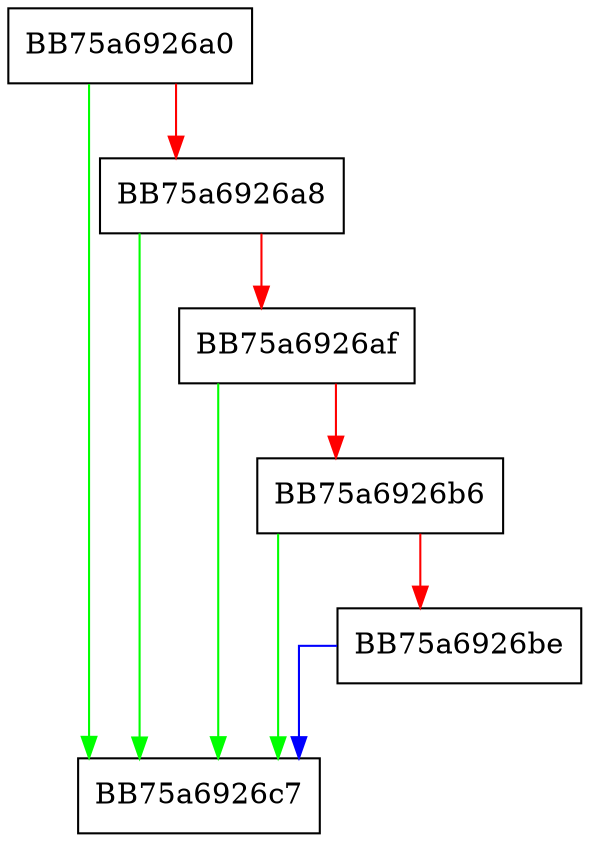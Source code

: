 digraph NeedShell32crxpFilter {
  node [shape="box"];
  graph [splines=ortho];
  BB75a6926a0 -> BB75a6926c7 [color="green"];
  BB75a6926a0 -> BB75a6926a8 [color="red"];
  BB75a6926a8 -> BB75a6926c7 [color="green"];
  BB75a6926a8 -> BB75a6926af [color="red"];
  BB75a6926af -> BB75a6926c7 [color="green"];
  BB75a6926af -> BB75a6926b6 [color="red"];
  BB75a6926b6 -> BB75a6926c7 [color="green"];
  BB75a6926b6 -> BB75a6926be [color="red"];
  BB75a6926be -> BB75a6926c7 [color="blue"];
}
